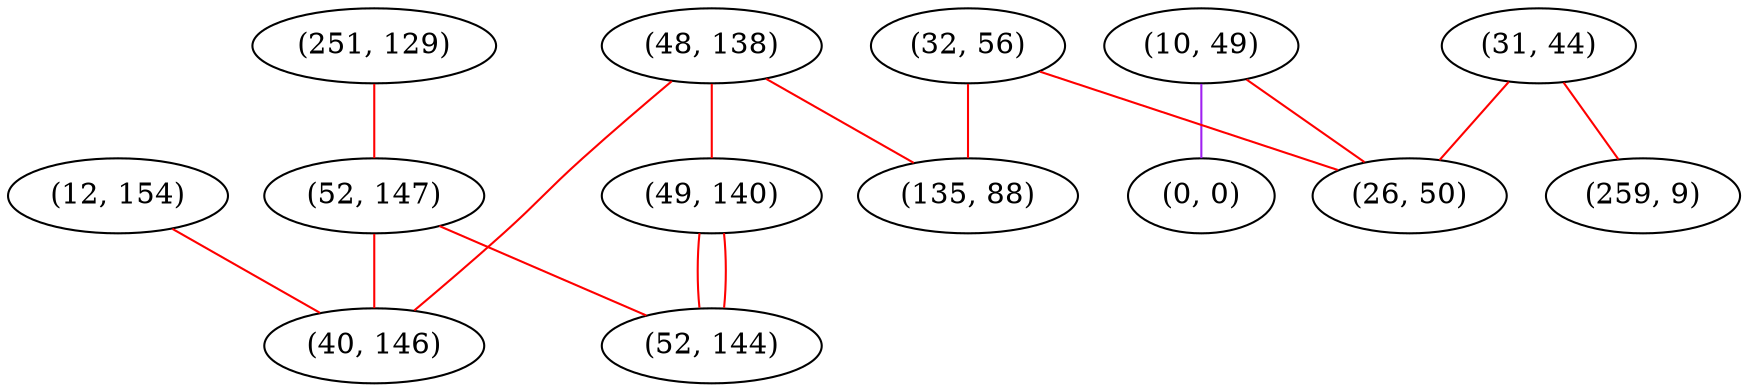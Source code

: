 graph "" {
"(251, 129)";
"(48, 138)";
"(10, 49)";
"(12, 154)";
"(32, 56)";
"(135, 88)";
"(0, 0)";
"(31, 44)";
"(52, 147)";
"(259, 9)";
"(40, 146)";
"(49, 140)";
"(52, 144)";
"(26, 50)";
"(251, 129)" -- "(52, 147)"  [color=red, key=0, weight=1];
"(48, 138)" -- "(135, 88)"  [color=red, key=0, weight=1];
"(48, 138)" -- "(40, 146)"  [color=red, key=0, weight=1];
"(48, 138)" -- "(49, 140)"  [color=red, key=0, weight=1];
"(10, 49)" -- "(0, 0)"  [color=purple, key=0, weight=4];
"(10, 49)" -- "(26, 50)"  [color=red, key=0, weight=1];
"(12, 154)" -- "(40, 146)"  [color=red, key=0, weight=1];
"(32, 56)" -- "(135, 88)"  [color=red, key=0, weight=1];
"(32, 56)" -- "(26, 50)"  [color=red, key=0, weight=1];
"(31, 44)" -- "(259, 9)"  [color=red, key=0, weight=1];
"(31, 44)" -- "(26, 50)"  [color=red, key=0, weight=1];
"(52, 147)" -- "(40, 146)"  [color=red, key=0, weight=1];
"(52, 147)" -- "(52, 144)"  [color=red, key=0, weight=1];
"(49, 140)" -- "(52, 144)"  [color=red, key=0, weight=1];
"(49, 140)" -- "(52, 144)"  [color=red, key=1, weight=1];
}
